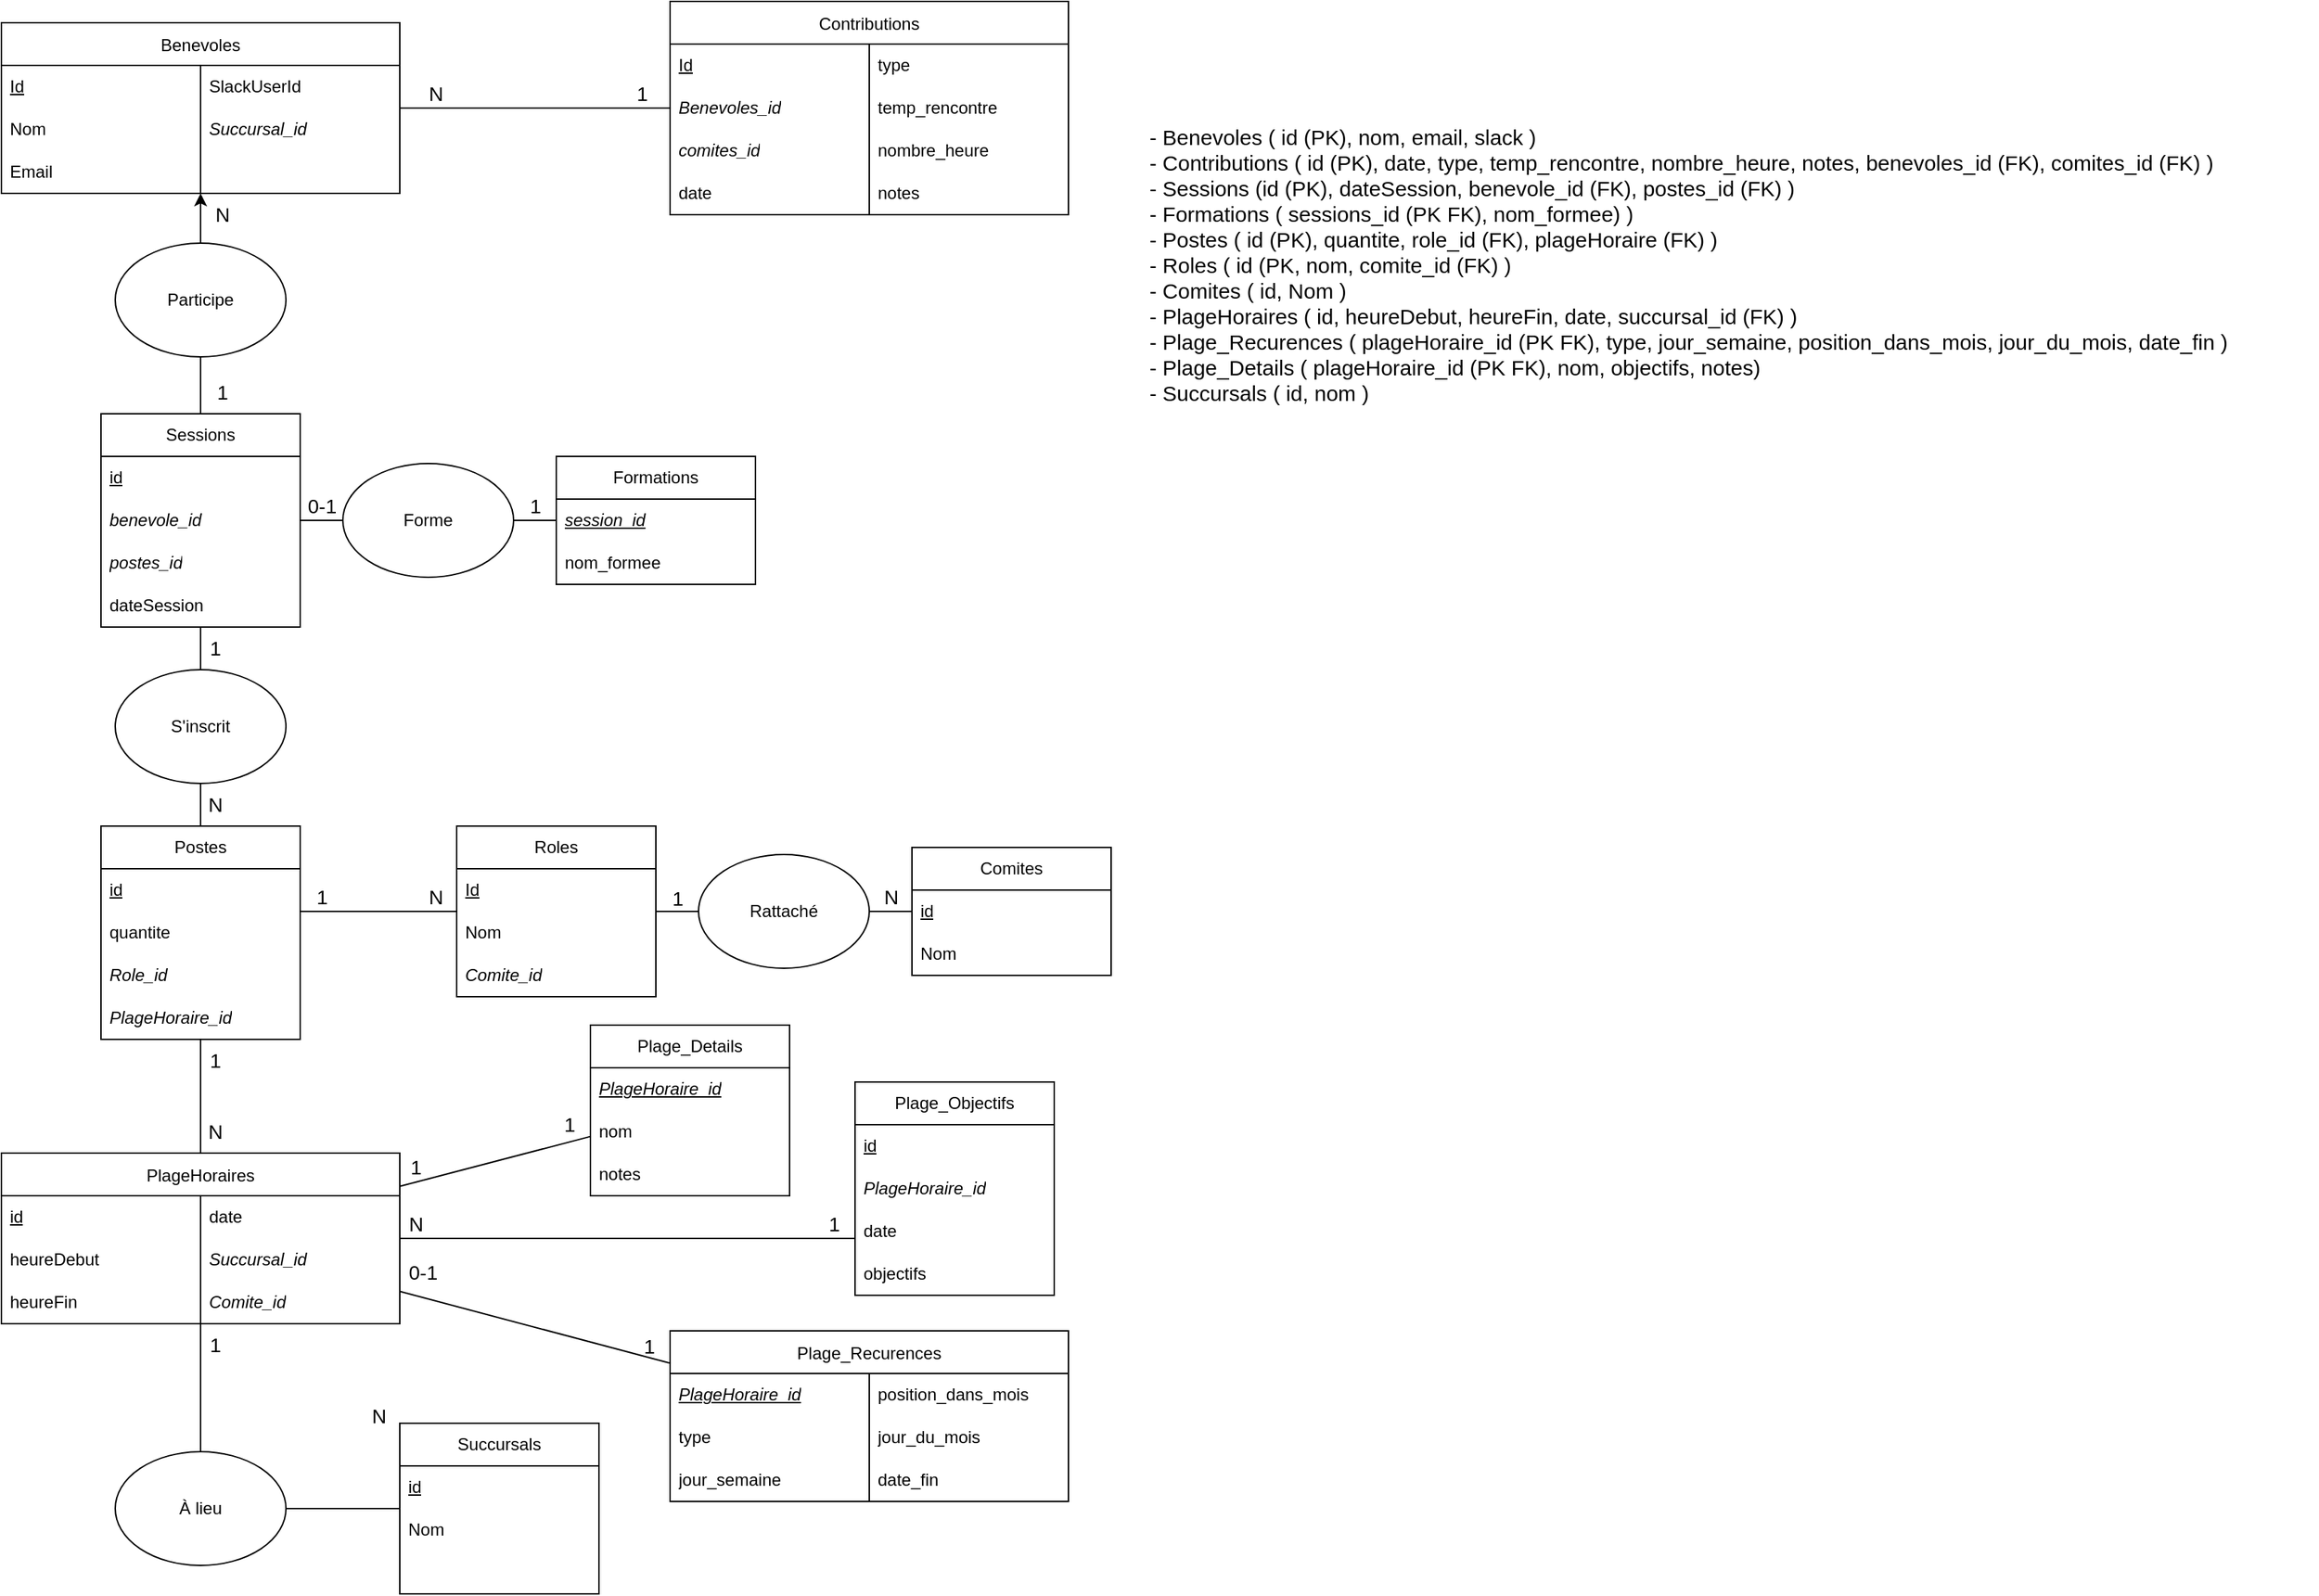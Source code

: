 <mxfile version="27.1.0">
  <diagram name="Page-1" id="8dB14NOELyE9XWxS8aSs">
    <mxGraphModel dx="1650" dy="889" grid="1" gridSize="10" guides="1" tooltips="1" connect="1" arrows="1" fold="1" page="1" pageScale="1" pageWidth="827" pageHeight="1169" math="0" shadow="0">
      <root>
        <mxCell id="0" />
        <mxCell id="1" parent="0" />
        <mxCell id="0MCMZjykfuVl9D6EP7Vo-23" value="" style="swimlane;fontStyle=0;childLayout=stackLayout;horizontal=1;startSize=30;horizontalStack=0;resizeParent=1;resizeParentMax=0;resizeLast=0;collapsible=1;marginBottom=0;whiteSpace=wrap;html=1;strokeColor=default;rounded=0;shadow=0;swimlaneLine=1;glass=0;labelBorderColor=none;fillColor=default;" parent="1" vertex="1">
          <mxGeometry x="24" y="810" width="140" height="120" as="geometry">
            <mxRectangle x="680" y="110" width="110" height="30" as="alternateBounds" />
          </mxGeometry>
        </mxCell>
        <mxCell id="0MCMZjykfuVl9D6EP7Vo-24" value="&lt;u&gt;id&lt;/u&gt;" style="text;strokeColor=none;fillColor=none;align=left;verticalAlign=middle;spacingLeft=4;spacingRight=4;overflow=hidden;points=[[0,0.5],[1,0.5]];portConstraint=eastwest;rotatable=0;whiteSpace=wrap;html=1;" parent="0MCMZjykfuVl9D6EP7Vo-23" vertex="1">
          <mxGeometry y="30" width="140" height="30" as="geometry" />
        </mxCell>
        <mxCell id="0MCMZjykfuVl9D6EP7Vo-38" value="heureDebut" style="text;strokeColor=none;fillColor=none;align=left;verticalAlign=middle;spacingLeft=4;spacingRight=4;overflow=hidden;points=[[0,0.5],[1,0.5]];portConstraint=eastwest;rotatable=0;whiteSpace=wrap;html=1;" parent="0MCMZjykfuVl9D6EP7Vo-23" vertex="1">
          <mxGeometry y="60" width="140" height="30" as="geometry" />
        </mxCell>
        <mxCell id="0MCMZjykfuVl9D6EP7Vo-33" value="heureFin" style="text;strokeColor=none;fillColor=none;align=left;verticalAlign=middle;spacingLeft=4;spacingRight=4;overflow=hidden;points=[[0,0.5],[1,0.5]];portConstraint=eastwest;rotatable=0;whiteSpace=wrap;html=1;" parent="0MCMZjykfuVl9D6EP7Vo-23" vertex="1">
          <mxGeometry y="90" width="140" height="30" as="geometry" />
        </mxCell>
        <mxCell id="0MCMZjykfuVl9D6EP7Vo-79" value="" style="swimlane;fontStyle=0;childLayout=stackLayout;horizontal=1;startSize=30;horizontalStack=0;resizeParent=1;resizeParentMax=0;resizeLast=0;collapsible=1;marginBottom=0;whiteSpace=wrap;html=1;" parent="1" vertex="1">
          <mxGeometry x="164" y="810" width="140" height="120" as="geometry" />
        </mxCell>
        <mxCell id="0MCMZjykfuVl9D6EP7Vo-34" value="date" style="text;strokeColor=none;fillColor=none;align=left;verticalAlign=middle;spacingLeft=4;spacingRight=4;overflow=hidden;points=[[0,0.5],[1,0.5]];portConstraint=eastwest;rotatable=0;whiteSpace=wrap;html=1;" parent="0MCMZjykfuVl9D6EP7Vo-79" vertex="1">
          <mxGeometry y="30" width="140" height="30" as="geometry" />
        </mxCell>
        <mxCell id="0MCMZjykfuVl9D6EP7Vo-81" value="&lt;i&gt;Succursal_id&lt;/i&gt;" style="text;strokeColor=none;fillColor=none;align=left;verticalAlign=middle;spacingLeft=4;spacingRight=4;overflow=hidden;points=[[0,0.5],[1,0.5]];portConstraint=eastwest;rotatable=0;whiteSpace=wrap;html=1;" parent="0MCMZjykfuVl9D6EP7Vo-79" vertex="1">
          <mxGeometry y="60" width="140" height="30" as="geometry" />
        </mxCell>
        <mxCell id="0MCMZjykfuVl9D6EP7Vo-32" value="&lt;i&gt;Comite_id&lt;/i&gt;" style="text;strokeColor=none;fillColor=none;align=left;verticalAlign=middle;spacingLeft=4;spacingRight=4;overflow=hidden;points=[[0,0.5],[1,0.5]];portConstraint=eastwest;rotatable=0;whiteSpace=wrap;html=1;" parent="0MCMZjykfuVl9D6EP7Vo-79" vertex="1">
          <mxGeometry y="90" width="140" height="30" as="geometry" />
        </mxCell>
        <mxCell id="8Dmz9OmG4F4r6yViHx7o-27" style="rounded=0;orthogonalLoop=1;jettySize=auto;html=1;endArrow=none;startFill=0;" parent="1" source="0MCMZjykfuVl9D6EP7Vo-87" target="8Dmz9OmG4F4r6yViHx7o-5" edge="1">
          <mxGeometry relative="1" as="geometry" />
        </mxCell>
        <mxCell id="8Dmz9OmG4F4r6yViHx7o-28" style="edgeStyle=orthogonalEdgeStyle;rounded=0;orthogonalLoop=1;jettySize=auto;html=1;endArrow=none;startFill=0;" parent="1" source="0MCMZjykfuVl9D6EP7Vo-87" target="8Dmz9OmG4F4r6yViHx7o-16" edge="1">
          <mxGeometry relative="1" as="geometry">
            <Array as="points">
              <mxPoint x="544" y="870" />
              <mxPoint x="544" y="870" />
            </Array>
          </mxGeometry>
        </mxCell>
        <mxCell id="0MCMZjykfuVl9D6EP7Vo-87" value="PlageHoraires" style="shape=table;startSize=30;container=1;collapsible=0;childLayout=tableLayout;" parent="1" vertex="1">
          <mxGeometry x="24" y="810" width="280" height="120" as="geometry" />
        </mxCell>
        <mxCell id="0MCMZjykfuVl9D6EP7Vo-88" value="" style="shape=tableRow;horizontal=0;startSize=0;swimlaneHead=0;swimlaneBody=0;strokeColor=inherit;top=0;left=0;bottom=0;right=0;collapsible=0;dropTarget=0;fillColor=none;points=[[0,0.5],[1,0.5]];portConstraint=eastwest;" parent="0MCMZjykfuVl9D6EP7Vo-87" vertex="1">
          <mxGeometry y="30" width="280" height="90" as="geometry" />
        </mxCell>
        <mxCell id="0MCMZjykfuVl9D6EP7Vo-89" value="" style="shape=partialRectangle;html=1;whiteSpace=wrap;connectable=0;strokeColor=inherit;overflow=hidden;fillColor=none;top=0;left=0;bottom=0;right=0;pointerEvents=1;" parent="0MCMZjykfuVl9D6EP7Vo-88" vertex="1">
          <mxGeometry width="140" height="90" as="geometry">
            <mxRectangle width="140" height="90" as="alternateBounds" />
          </mxGeometry>
        </mxCell>
        <mxCell id="0MCMZjykfuVl9D6EP7Vo-90" value="&lt;div&gt;&lt;br&gt;&lt;/div&gt;" style="shape=partialRectangle;html=1;whiteSpace=wrap;connectable=0;strokeColor=inherit;overflow=hidden;fillColor=none;top=0;left=0;bottom=0;right=0;pointerEvents=1;" parent="0MCMZjykfuVl9D6EP7Vo-88" vertex="1">
          <mxGeometry x="140" width="140" height="90" as="geometry">
            <mxRectangle width="140" height="90" as="alternateBounds" />
          </mxGeometry>
        </mxCell>
        <mxCell id="o3UBWr2mk8DB_aWIJcmY-19" value="" style="swimlane;fontStyle=0;childLayout=stackLayout;horizontal=1;startSize=30;horizontalStack=0;resizeParent=1;resizeParentMax=0;resizeLast=0;collapsible=1;marginBottom=0;whiteSpace=wrap;html=1;" parent="1" vertex="1">
          <mxGeometry x="634" y="935" width="140" height="120" as="geometry" />
        </mxCell>
        <mxCell id="o3UBWr2mk8DB_aWIJcmY-20" value="position_dans_mois" style="text;strokeColor=none;fillColor=none;align=left;verticalAlign=middle;spacingLeft=4;spacingRight=4;overflow=hidden;points=[[0,0.5],[1,0.5]];portConstraint=eastwest;rotatable=0;whiteSpace=wrap;html=1;" parent="o3UBWr2mk8DB_aWIJcmY-19" vertex="1">
          <mxGeometry y="30" width="140" height="30" as="geometry" />
        </mxCell>
        <mxCell id="o3UBWr2mk8DB_aWIJcmY-21" value="&lt;div&gt;jour_du_mois&lt;/div&gt;" style="text;strokeColor=none;fillColor=none;align=left;verticalAlign=middle;spacingLeft=4;spacingRight=4;overflow=hidden;points=[[0,0.5],[1,0.5]];portConstraint=eastwest;rotatable=0;whiteSpace=wrap;html=1;" parent="o3UBWr2mk8DB_aWIJcmY-19" vertex="1">
          <mxGeometry y="60" width="140" height="30" as="geometry" />
        </mxCell>
        <mxCell id="o3UBWr2mk8DB_aWIJcmY-22" value="date_fin" style="text;strokeColor=none;fillColor=none;align=left;verticalAlign=middle;spacingLeft=4;spacingRight=4;overflow=hidden;points=[[0,0.5],[1,0.5]];portConstraint=eastwest;rotatable=0;whiteSpace=wrap;html=1;" parent="o3UBWr2mk8DB_aWIJcmY-19" vertex="1">
          <mxGeometry y="90" width="140" height="30" as="geometry" />
        </mxCell>
        <mxCell id="o3UBWr2mk8DB_aWIJcmY-15" value="" style="swimlane;fontStyle=0;childLayout=stackLayout;horizontal=1;startSize=30;horizontalStack=0;resizeParent=1;resizeParentMax=0;resizeLast=0;collapsible=1;marginBottom=0;whiteSpace=wrap;html=1;strokeColor=default;rounded=0;shadow=0;swimlaneLine=1;glass=0;labelBorderColor=none;fillColor=default;" parent="1" vertex="1">
          <mxGeometry x="494" y="935" width="140" height="120" as="geometry">
            <mxRectangle x="680" y="110" width="110" height="30" as="alternateBounds" />
          </mxGeometry>
        </mxCell>
        <mxCell id="o3UBWr2mk8DB_aWIJcmY-16" value="&lt;i&gt;&lt;u&gt;PlageHoraire_id&lt;/u&gt;&lt;/i&gt;" style="text;strokeColor=none;fillColor=none;align=left;verticalAlign=middle;spacingLeft=4;spacingRight=4;overflow=hidden;points=[[0,0.5],[1,0.5]];portConstraint=eastwest;rotatable=0;whiteSpace=wrap;html=1;" parent="o3UBWr2mk8DB_aWIJcmY-15" vertex="1">
          <mxGeometry y="30" width="140" height="30" as="geometry" />
        </mxCell>
        <mxCell id="o3UBWr2mk8DB_aWIJcmY-17" value="type" style="text;strokeColor=none;fillColor=none;align=left;verticalAlign=middle;spacingLeft=4;spacingRight=4;overflow=hidden;points=[[0,0.5],[1,0.5]];portConstraint=eastwest;rotatable=0;whiteSpace=wrap;html=1;" parent="o3UBWr2mk8DB_aWIJcmY-15" vertex="1">
          <mxGeometry y="60" width="140" height="30" as="geometry" />
        </mxCell>
        <mxCell id="o3UBWr2mk8DB_aWIJcmY-18" value="jour_semaine" style="text;strokeColor=none;fillColor=none;align=left;verticalAlign=middle;spacingLeft=4;spacingRight=4;overflow=hidden;points=[[0,0.5],[1,0.5]];portConstraint=eastwest;rotatable=0;whiteSpace=wrap;html=1;" parent="o3UBWr2mk8DB_aWIJcmY-15" vertex="1">
          <mxGeometry y="90" width="140" height="30" as="geometry" />
        </mxCell>
        <mxCell id="o3UBWr2mk8DB_aWIJcmY-23" value="Plage_Recurences" style="shape=table;startSize=30;container=1;collapsible=0;childLayout=tableLayout;" parent="1" vertex="1">
          <mxGeometry x="494" y="935" width="280" height="120" as="geometry" />
        </mxCell>
        <mxCell id="o3UBWr2mk8DB_aWIJcmY-24" value="" style="shape=tableRow;horizontal=0;startSize=0;swimlaneHead=0;swimlaneBody=0;strokeColor=inherit;top=0;left=0;bottom=0;right=0;collapsible=0;dropTarget=0;fillColor=none;points=[[0,0.5],[1,0.5]];portConstraint=eastwest;" parent="o3UBWr2mk8DB_aWIJcmY-23" vertex="1">
          <mxGeometry y="30" width="280" height="90" as="geometry" />
        </mxCell>
        <mxCell id="o3UBWr2mk8DB_aWIJcmY-25" value="" style="shape=partialRectangle;html=1;whiteSpace=wrap;connectable=0;strokeColor=inherit;overflow=hidden;fillColor=none;top=0;left=0;bottom=0;right=0;pointerEvents=1;" parent="o3UBWr2mk8DB_aWIJcmY-24" vertex="1">
          <mxGeometry width="140" height="90" as="geometry">
            <mxRectangle width="140" height="90" as="alternateBounds" />
          </mxGeometry>
        </mxCell>
        <mxCell id="o3UBWr2mk8DB_aWIJcmY-26" value="&lt;div&gt;&lt;br&gt;&lt;/div&gt;" style="shape=partialRectangle;html=1;whiteSpace=wrap;connectable=0;strokeColor=inherit;overflow=hidden;fillColor=none;top=0;left=0;bottom=0;right=0;pointerEvents=1;" parent="o3UBWr2mk8DB_aWIJcmY-24" vertex="1">
          <mxGeometry x="140" width="140" height="90" as="geometry">
            <mxRectangle width="140" height="90" as="alternateBounds" />
          </mxGeometry>
        </mxCell>
        <mxCell id="o3UBWr2mk8DB_aWIJcmY-47" value="Contributions" style="swimlane;fontStyle=0;childLayout=stackLayout;horizontal=1;startSize=30;horizontalStack=0;resizeParent=1;resizeParentMax=0;resizeLast=0;collapsible=1;marginBottom=0;whiteSpace=wrap;html=1;" parent="1" vertex="1">
          <mxGeometry x="634" width="140" height="150" as="geometry" />
        </mxCell>
        <mxCell id="o3UBWr2mk8DB_aWIJcmY-48" value="type" style="text;strokeColor=none;fillColor=none;align=left;verticalAlign=middle;spacingLeft=4;spacingRight=4;overflow=hidden;points=[[0,0.5],[1,0.5]];portConstraint=eastwest;rotatable=0;whiteSpace=wrap;html=1;" parent="o3UBWr2mk8DB_aWIJcmY-47" vertex="1">
          <mxGeometry y="30" width="140" height="30" as="geometry" />
        </mxCell>
        <mxCell id="o3UBWr2mk8DB_aWIJcmY-49" value="temp_rencontre" style="text;strokeColor=none;fillColor=none;align=left;verticalAlign=middle;spacingLeft=4;spacingRight=4;overflow=hidden;points=[[0,0.5],[1,0.5]];portConstraint=eastwest;rotatable=0;whiteSpace=wrap;html=1;" parent="o3UBWr2mk8DB_aWIJcmY-47" vertex="1">
          <mxGeometry y="60" width="140" height="30" as="geometry" />
        </mxCell>
        <mxCell id="o3UBWr2mk8DB_aWIJcmY-50" value="nombre_heure" style="text;strokeColor=none;fillColor=none;align=left;verticalAlign=middle;spacingLeft=4;spacingRight=4;overflow=hidden;points=[[0,0.5],[1,0.5]];portConstraint=eastwest;rotatable=0;whiteSpace=wrap;html=1;" parent="o3UBWr2mk8DB_aWIJcmY-47" vertex="1">
          <mxGeometry y="90" width="140" height="30" as="geometry" />
        </mxCell>
        <mxCell id="o3UBWr2mk8DB_aWIJcmY-51" value="notes" style="text;strokeColor=none;fillColor=none;align=left;verticalAlign=middle;spacingLeft=4;spacingRight=4;overflow=hidden;points=[[0,0.5],[1,0.5]];portConstraint=eastwest;rotatable=0;whiteSpace=wrap;html=1;" parent="o3UBWr2mk8DB_aWIJcmY-47" vertex="1">
          <mxGeometry y="120" width="140" height="30" as="geometry" />
        </mxCell>
        <mxCell id="o3UBWr2mk8DB_aWIJcmY-35" value="Contributions" style="swimlane;fontStyle=0;childLayout=stackLayout;horizontal=1;startSize=30;horizontalStack=0;resizeParent=1;resizeParentMax=0;resizeLast=0;collapsible=1;marginBottom=0;whiteSpace=wrap;html=1;" parent="1" vertex="1">
          <mxGeometry x="494" width="140" height="150" as="geometry" />
        </mxCell>
        <mxCell id="o3UBWr2mk8DB_aWIJcmY-36" value="&lt;u&gt;Id&lt;/u&gt;" style="text;strokeColor=none;fillColor=none;align=left;verticalAlign=middle;spacingLeft=4;spacingRight=4;overflow=hidden;points=[[0,0.5],[1,0.5]];portConstraint=eastwest;rotatable=0;whiteSpace=wrap;html=1;" parent="o3UBWr2mk8DB_aWIJcmY-35" vertex="1">
          <mxGeometry y="30" width="140" height="30" as="geometry" />
        </mxCell>
        <mxCell id="o3UBWr2mk8DB_aWIJcmY-37" value="&lt;i&gt;Benevoles_id&lt;/i&gt;" style="text;strokeColor=none;fillColor=none;align=left;verticalAlign=middle;spacingLeft=4;spacingRight=4;overflow=hidden;points=[[0,0.5],[1,0.5]];portConstraint=eastwest;rotatable=0;whiteSpace=wrap;html=1;" parent="o3UBWr2mk8DB_aWIJcmY-35" vertex="1">
          <mxGeometry y="60" width="140" height="30" as="geometry" />
        </mxCell>
        <mxCell id="o3UBWr2mk8DB_aWIJcmY-39" value="&lt;i&gt;comites_id&lt;/i&gt;" style="text;strokeColor=none;fillColor=none;align=left;verticalAlign=middle;spacingLeft=4;spacingRight=4;overflow=hidden;points=[[0,0.5],[1,0.5]];portConstraint=eastwest;rotatable=0;whiteSpace=wrap;html=1;" parent="o3UBWr2mk8DB_aWIJcmY-35" vertex="1">
          <mxGeometry y="90" width="140" height="30" as="geometry" />
        </mxCell>
        <mxCell id="o3UBWr2mk8DB_aWIJcmY-38" value="date" style="text;strokeColor=none;fillColor=none;align=left;verticalAlign=middle;spacingLeft=4;spacingRight=4;overflow=hidden;points=[[0,0.5],[1,0.5]];portConstraint=eastwest;rotatable=0;whiteSpace=wrap;html=1;" parent="o3UBWr2mk8DB_aWIJcmY-35" vertex="1">
          <mxGeometry y="120" width="140" height="30" as="geometry" />
        </mxCell>
        <mxCell id="o3UBWr2mk8DB_aWIJcmY-57" value="Contributions" style="shape=table;startSize=30;container=1;collapsible=0;childLayout=tableLayout;" parent="1" vertex="1">
          <mxGeometry x="494" width="280" height="150" as="geometry" />
        </mxCell>
        <mxCell id="o3UBWr2mk8DB_aWIJcmY-58" value="" style="shape=tableRow;horizontal=0;startSize=0;swimlaneHead=0;swimlaneBody=0;strokeColor=inherit;top=0;left=0;bottom=0;right=0;collapsible=0;dropTarget=0;fillColor=none;points=[[0,0.5],[1,0.5]];portConstraint=eastwest;" parent="o3UBWr2mk8DB_aWIJcmY-57" vertex="1">
          <mxGeometry y="30" width="280" height="120" as="geometry" />
        </mxCell>
        <mxCell id="o3UBWr2mk8DB_aWIJcmY-59" value="" style="shape=partialRectangle;html=1;whiteSpace=wrap;connectable=0;strokeColor=inherit;overflow=hidden;fillColor=none;top=0;left=0;bottom=0;right=0;pointerEvents=1;" parent="o3UBWr2mk8DB_aWIJcmY-58" vertex="1">
          <mxGeometry width="140" height="120" as="geometry">
            <mxRectangle width="140" height="120" as="alternateBounds" />
          </mxGeometry>
        </mxCell>
        <mxCell id="o3UBWr2mk8DB_aWIJcmY-60" value="&lt;div&gt;&lt;br&gt;&lt;/div&gt;" style="shape=partialRectangle;html=1;whiteSpace=wrap;connectable=0;strokeColor=inherit;overflow=hidden;fillColor=none;top=0;left=0;bottom=0;right=0;pointerEvents=1;" parent="o3UBWr2mk8DB_aWIJcmY-58" vertex="1">
          <mxGeometry x="140" width="140" height="120" as="geometry">
            <mxRectangle width="140" height="120" as="alternateBounds" />
          </mxGeometry>
        </mxCell>
        <mxCell id="o3UBWr2mk8DB_aWIJcmY-56" style="edgeStyle=orthogonalEdgeStyle;rounded=0;orthogonalLoop=1;jettySize=auto;html=1;endArrow=none;startFill=0;" parent="1" source="0MCMZjykfuVl9D6EP7Vo-87" target="0MCMZjykfuVl9D6EP7Vo-103" edge="1">
          <mxGeometry relative="1" as="geometry" />
        </mxCell>
        <mxCell id="o3UBWr2mk8DB_aWIJcmY-63" style="rounded=0;orthogonalLoop=1;jettySize=auto;html=1;endArrow=none;startFill=0;" parent="1" source="0MCMZjykfuVl9D6EP7Vo-87" target="o3UBWr2mk8DB_aWIJcmY-23" edge="1">
          <mxGeometry relative="1" as="geometry" />
        </mxCell>
        <mxCell id="0MCMZjykfuVl9D6EP7Vo-113" style="edgeStyle=orthogonalEdgeStyle;rounded=0;orthogonalLoop=1;jettySize=auto;html=1;endArrow=none;startFill=0;" parent="1" source="0MCMZjykfuVl9D6EP7Vo-117" target="0MCMZjykfuVl9D6EP7Vo-95" edge="1">
          <mxGeometry relative="1" as="geometry" />
        </mxCell>
        <mxCell id="cmJOFIRTe4gv-MT79lkc-41" value="Comites" style="swimlane;fontStyle=0;childLayout=stackLayout;horizontal=1;startSize=30;horizontalStack=0;resizeParent=1;resizeParentMax=0;resizeLast=0;collapsible=1;marginBottom=0;whiteSpace=wrap;html=1;" parent="1" vertex="1">
          <mxGeometry x="664" y="595" width="140" height="90" as="geometry" />
        </mxCell>
        <mxCell id="cmJOFIRTe4gv-MT79lkc-42" value="&lt;u&gt;id&lt;/u&gt;" style="text;strokeColor=none;fillColor=none;align=left;verticalAlign=middle;spacingLeft=4;spacingRight=4;overflow=hidden;points=[[0,0.5],[1,0.5]];portConstraint=eastwest;rotatable=0;whiteSpace=wrap;html=1;" parent="cmJOFIRTe4gv-MT79lkc-41" vertex="1">
          <mxGeometry y="30" width="140" height="30" as="geometry" />
        </mxCell>
        <mxCell id="cmJOFIRTe4gv-MT79lkc-44" value="Nom" style="text;strokeColor=none;fillColor=none;align=left;verticalAlign=middle;spacingLeft=4;spacingRight=4;overflow=hidden;points=[[0,0.5],[1,0.5]];portConstraint=eastwest;rotatable=0;whiteSpace=wrap;html=1;" parent="cmJOFIRTe4gv-MT79lkc-41" vertex="1">
          <mxGeometry y="60" width="140" height="30" as="geometry" />
        </mxCell>
        <mxCell id="0MCMZjykfuVl9D6EP7Vo-1" value="Benevoles" style="swimlane;fontStyle=0;childLayout=stackLayout;horizontal=1;startSize=30;horizontalStack=0;resizeParent=1;resizeParentMax=0;resizeLast=0;collapsible=1;marginBottom=0;whiteSpace=wrap;html=1;" parent="1" vertex="1">
          <mxGeometry x="24" y="15" width="140" height="120" as="geometry" />
        </mxCell>
        <mxCell id="0MCMZjykfuVl9D6EP7Vo-2" value="&lt;u&gt;Id&lt;/u&gt;" style="text;strokeColor=none;fillColor=none;align=left;verticalAlign=middle;spacingLeft=4;spacingRight=4;overflow=hidden;points=[[0,0.5],[1,0.5]];portConstraint=eastwest;rotatable=0;whiteSpace=wrap;html=1;" parent="0MCMZjykfuVl9D6EP7Vo-1" vertex="1">
          <mxGeometry y="30" width="140" height="30" as="geometry" />
        </mxCell>
        <mxCell id="0MCMZjykfuVl9D6EP7Vo-3" value="Nom" style="text;strokeColor=none;fillColor=none;align=left;verticalAlign=middle;spacingLeft=4;spacingRight=4;overflow=hidden;points=[[0,0.5],[1,0.5]];portConstraint=eastwest;rotatable=0;whiteSpace=wrap;html=1;" parent="0MCMZjykfuVl9D6EP7Vo-1" vertex="1">
          <mxGeometry y="60" width="140" height="30" as="geometry" />
        </mxCell>
        <mxCell id="0MCMZjykfuVl9D6EP7Vo-37" value="Email" style="text;strokeColor=none;fillColor=none;align=left;verticalAlign=middle;spacingLeft=4;spacingRight=4;overflow=hidden;points=[[0,0.5],[1,0.5]];portConstraint=eastwest;rotatable=0;whiteSpace=wrap;html=1;" parent="0MCMZjykfuVl9D6EP7Vo-1" vertex="1">
          <mxGeometry y="90" width="140" height="30" as="geometry" />
        </mxCell>
        <mxCell id="o3UBWr2mk8DB_aWIJcmY-4" style="edgeStyle=orthogonalEdgeStyle;rounded=0;orthogonalLoop=1;jettySize=auto;html=1;endArrow=none;startFill=0;" parent="1" source="0MCMZjykfuVl9D6EP7Vo-12" target="0MCMZjykfuVl9D6EP7Vo-103" edge="1">
          <mxGeometry relative="1" as="geometry" />
        </mxCell>
        <mxCell id="spHhSSoqWOVDIlWmqGsG-14" style="edgeStyle=orthogonalEdgeStyle;rounded=0;orthogonalLoop=1;jettySize=auto;html=1;" parent="1" source="0MCMZjykfuVl9D6EP7Vo-12" target="spHhSSoqWOVDIlWmqGsG-7" edge="1">
          <mxGeometry relative="1" as="geometry" />
        </mxCell>
        <mxCell id="0MCMZjykfuVl9D6EP7Vo-12" value="Sessions" style="swimlane;fontStyle=0;childLayout=stackLayout;horizontal=1;startSize=30;horizontalStack=0;resizeParent=1;resizeParentMax=0;resizeLast=0;collapsible=1;marginBottom=0;whiteSpace=wrap;html=1;" parent="1" vertex="1">
          <mxGeometry x="94" y="290" width="140" height="150" as="geometry" />
        </mxCell>
        <mxCell id="0MCMZjykfuVl9D6EP7Vo-13" value="&lt;u&gt;id&lt;/u&gt;" style="text;strokeColor=none;fillColor=none;align=left;verticalAlign=middle;spacingLeft=4;spacingRight=4;overflow=hidden;points=[[0,0.5],[1,0.5]];portConstraint=eastwest;rotatable=0;whiteSpace=wrap;html=1;" parent="0MCMZjykfuVl9D6EP7Vo-12" vertex="1">
          <mxGeometry y="30" width="140" height="30" as="geometry" />
        </mxCell>
        <mxCell id="0MCMZjykfuVl9D6EP7Vo-14" value="&lt;i&gt;benevole_id&lt;/i&gt;" style="text;strokeColor=none;fillColor=none;align=left;verticalAlign=middle;spacingLeft=4;spacingRight=4;overflow=hidden;points=[[0,0.5],[1,0.5]];portConstraint=eastwest;rotatable=0;whiteSpace=wrap;html=1;" parent="0MCMZjykfuVl9D6EP7Vo-12" vertex="1">
          <mxGeometry y="60" width="140" height="30" as="geometry" />
        </mxCell>
        <mxCell id="0MCMZjykfuVl9D6EP7Vo-15" value="&lt;i&gt;postes_id&lt;/i&gt;" style="text;strokeColor=none;fillColor=none;align=left;verticalAlign=middle;spacingLeft=4;spacingRight=4;overflow=hidden;points=[[0,0.5],[1,0.5]];portConstraint=eastwest;rotatable=0;whiteSpace=wrap;html=1;" parent="0MCMZjykfuVl9D6EP7Vo-12" vertex="1">
          <mxGeometry y="90" width="140" height="30" as="geometry" />
        </mxCell>
        <mxCell id="0MCMZjykfuVl9D6EP7Vo-22" value="dateSession" style="text;strokeColor=none;fillColor=none;align=left;verticalAlign=middle;spacingLeft=4;spacingRight=4;overflow=hidden;points=[[0,0.5],[1,0.5]];portConstraint=eastwest;rotatable=0;whiteSpace=wrap;html=1;" parent="0MCMZjykfuVl9D6EP7Vo-12" vertex="1">
          <mxGeometry y="120" width="140" height="30" as="geometry" />
        </mxCell>
        <mxCell id="0MCMZjykfuVl9D6EP7Vo-18" value="Participe" style="ellipse;whiteSpace=wrap;html=1;" parent="1" vertex="1">
          <mxGeometry x="104" y="170" width="120" height="80" as="geometry" />
        </mxCell>
        <mxCell id="0MCMZjykfuVl9D6EP7Vo-20" value="&lt;div&gt;N&lt;/div&gt;" style="text;html=1;align=center;verticalAlign=middle;resizable=0;points=[];autosize=1;strokeColor=none;fillColor=none;fontSize=14;" parent="1" vertex="1">
          <mxGeometry x="634" y="615" width="30" height="30" as="geometry" />
        </mxCell>
        <mxCell id="0MCMZjykfuVl9D6EP7Vo-30" value="1" style="text;html=1;align=center;verticalAlign=middle;resizable=0;points=[];autosize=1;strokeColor=none;fillColor=none;fontSize=14;" parent="1" vertex="1">
          <mxGeometry x="164" y="260" width="30" height="30" as="geometry" />
        </mxCell>
        <mxCell id="0MCMZjykfuVl9D6EP7Vo-31" value="&lt;div&gt;N&lt;/div&gt;" style="text;html=1;align=center;verticalAlign=middle;resizable=0;points=[];autosize=1;strokeColor=none;fillColor=none;fontSize=14;" parent="1" vertex="1">
          <mxGeometry x="164" y="135" width="30" height="30" as="geometry" />
        </mxCell>
        <mxCell id="0MCMZjykfuVl9D6EP7Vo-95" value="Roles" style="swimlane;fontStyle=0;childLayout=stackLayout;horizontal=1;startSize=30;horizontalStack=0;resizeParent=1;resizeParentMax=0;resizeLast=0;collapsible=1;marginBottom=0;whiteSpace=wrap;html=1;" parent="1" vertex="1">
          <mxGeometry x="344" y="580" width="140" height="120" as="geometry" />
        </mxCell>
        <mxCell id="0MCMZjykfuVl9D6EP7Vo-96" value="&lt;u&gt;Id&lt;/u&gt;" style="text;strokeColor=none;fillColor=none;align=left;verticalAlign=middle;spacingLeft=4;spacingRight=4;overflow=hidden;points=[[0,0.5],[1,0.5]];portConstraint=eastwest;rotatable=0;whiteSpace=wrap;html=1;" parent="0MCMZjykfuVl9D6EP7Vo-95" vertex="1">
          <mxGeometry y="30" width="140" height="30" as="geometry" />
        </mxCell>
        <mxCell id="0MCMZjykfuVl9D6EP7Vo-97" value="Nom" style="text;strokeColor=none;fillColor=none;align=left;verticalAlign=middle;spacingLeft=4;spacingRight=4;overflow=hidden;points=[[0,0.5],[1,0.5]];portConstraint=eastwest;rotatable=0;whiteSpace=wrap;html=1;" parent="0MCMZjykfuVl9D6EP7Vo-95" vertex="1">
          <mxGeometry y="60" width="140" height="30" as="geometry" />
        </mxCell>
        <mxCell id="0MCMZjykfuVl9D6EP7Vo-98" value="&lt;i&gt;Comite_id&lt;/i&gt;" style="text;strokeColor=none;fillColor=none;align=left;verticalAlign=middle;spacingLeft=4;spacingRight=4;overflow=hidden;points=[[0,0.5],[1,0.5]];portConstraint=eastwest;rotatable=0;whiteSpace=wrap;html=1;" parent="0MCMZjykfuVl9D6EP7Vo-95" vertex="1">
          <mxGeometry y="90" width="140" height="30" as="geometry" />
        </mxCell>
        <mxCell id="0MCMZjykfuVl9D6EP7Vo-114" style="edgeStyle=orthogonalEdgeStyle;rounded=0;orthogonalLoop=1;jettySize=auto;html=1;endArrow=none;startFill=0;" parent="1" source="0MCMZjykfuVl9D6EP7Vo-116" target="0MCMZjykfuVl9D6EP7Vo-87" edge="1">
          <mxGeometry relative="1" as="geometry" />
        </mxCell>
        <mxCell id="0MCMZjykfuVl9D6EP7Vo-99" value="Succursals" style="swimlane;fontStyle=0;childLayout=stackLayout;horizontal=1;startSize=30;horizontalStack=0;resizeParent=1;resizeParentMax=0;resizeLast=0;collapsible=1;marginBottom=0;whiteSpace=wrap;html=1;" parent="1" vertex="1">
          <mxGeometry x="304" y="1000" width="140" height="120" as="geometry" />
        </mxCell>
        <mxCell id="0MCMZjykfuVl9D6EP7Vo-100" value="&lt;u&gt;id&lt;/u&gt;" style="text;strokeColor=none;fillColor=none;align=left;verticalAlign=middle;spacingLeft=4;spacingRight=4;overflow=hidden;points=[[0,0.5],[1,0.5]];portConstraint=eastwest;rotatable=0;whiteSpace=wrap;html=1;" parent="0MCMZjykfuVl9D6EP7Vo-99" vertex="1">
          <mxGeometry y="30" width="140" height="30" as="geometry" />
        </mxCell>
        <mxCell id="0MCMZjykfuVl9D6EP7Vo-101" value="Nom" style="text;strokeColor=none;fillColor=none;align=left;verticalAlign=middle;spacingLeft=4;spacingRight=4;overflow=hidden;points=[[0,0.5],[1,0.5]];portConstraint=eastwest;rotatable=0;whiteSpace=wrap;html=1;" parent="0MCMZjykfuVl9D6EP7Vo-99" vertex="1">
          <mxGeometry y="60" width="140" height="30" as="geometry" />
        </mxCell>
        <mxCell id="0MCMZjykfuVl9D6EP7Vo-102" value="&amp;nbsp;" style="text;strokeColor=none;fillColor=none;align=left;verticalAlign=middle;spacingLeft=4;spacingRight=4;overflow=hidden;points=[[0,0.5],[1,0.5]];portConstraint=eastwest;rotatable=0;whiteSpace=wrap;html=1;" parent="0MCMZjykfuVl9D6EP7Vo-99" vertex="1">
          <mxGeometry y="90" width="140" height="30" as="geometry" />
        </mxCell>
        <mxCell id="0MCMZjykfuVl9D6EP7Vo-103" value="Postes" style="swimlane;fontStyle=0;childLayout=stackLayout;horizontal=1;startSize=30;horizontalStack=0;resizeParent=1;resizeParentMax=0;resizeLast=0;collapsible=1;marginBottom=0;whiteSpace=wrap;html=1;rounded=0;" parent="1" vertex="1">
          <mxGeometry x="94" y="580" width="140" height="150" as="geometry" />
        </mxCell>
        <mxCell id="o3UBWr2mk8DB_aWIJcmY-2" value="&lt;u&gt;id&lt;/u&gt;" style="text;strokeColor=none;fillColor=none;align=left;verticalAlign=middle;spacingLeft=4;spacingRight=4;overflow=hidden;points=[[0,0.5],[1,0.5]];portConstraint=eastwest;rotatable=0;whiteSpace=wrap;html=1;" parent="0MCMZjykfuVl9D6EP7Vo-103" vertex="1">
          <mxGeometry y="30" width="140" height="30" as="geometry" />
        </mxCell>
        <mxCell id="o3UBWr2mk8DB_aWIJcmY-3" value="quantite" style="text;strokeColor=none;fillColor=none;align=left;verticalAlign=middle;spacingLeft=4;spacingRight=4;overflow=hidden;points=[[0,0.5],[1,0.5]];portConstraint=eastwest;rotatable=0;whiteSpace=wrap;html=1;" parent="0MCMZjykfuVl9D6EP7Vo-103" vertex="1">
          <mxGeometry y="60" width="140" height="30" as="geometry" />
        </mxCell>
        <mxCell id="0MCMZjykfuVl9D6EP7Vo-104" value="&lt;i&gt;&lt;span&gt;Role_id&lt;/span&gt;&lt;/i&gt;" style="text;strokeColor=none;fillColor=none;align=left;verticalAlign=middle;spacingLeft=4;spacingRight=4;overflow=hidden;points=[[0,0.5],[1,0.5]];portConstraint=eastwest;rotatable=0;whiteSpace=wrap;html=1;fontStyle=0" parent="0MCMZjykfuVl9D6EP7Vo-103" vertex="1">
          <mxGeometry y="90" width="140" height="30" as="geometry" />
        </mxCell>
        <mxCell id="0MCMZjykfuVl9D6EP7Vo-105" value="&lt;i&gt;&lt;span&gt;PlageHoraire_id&lt;/span&gt;&lt;/i&gt;" style="text;strokeColor=none;fillColor=none;align=left;verticalAlign=middle;spacingLeft=4;spacingRight=4;overflow=hidden;points=[[0,0.5],[1,0.5]];portConstraint=eastwest;rotatable=0;whiteSpace=wrap;html=1;fontStyle=0" parent="0MCMZjykfuVl9D6EP7Vo-103" vertex="1">
          <mxGeometry y="120" width="140" height="30" as="geometry" />
        </mxCell>
        <mxCell id="0MCMZjykfuVl9D6EP7Vo-115" value="S&#39;inscrit" style="ellipse;whiteSpace=wrap;html=1;" parent="1" vertex="1">
          <mxGeometry x="104" y="470" width="120" height="80" as="geometry" />
        </mxCell>
        <mxCell id="0MCMZjykfuVl9D6EP7Vo-119" value="" style="edgeStyle=orthogonalEdgeStyle;rounded=0;orthogonalLoop=1;jettySize=auto;html=1;endArrow=none;startFill=0;" parent="1" source="cmJOFIRTe4gv-MT79lkc-41" target="0MCMZjykfuVl9D6EP7Vo-117" edge="1">
          <mxGeometry relative="1" as="geometry">
            <mxPoint x="414" y="820" as="sourcePoint" />
            <mxPoint x="414" y="690" as="targetPoint" />
          </mxGeometry>
        </mxCell>
        <mxCell id="0MCMZjykfuVl9D6EP7Vo-117" value="Rattaché" style="ellipse;whiteSpace=wrap;html=1;" parent="1" vertex="1">
          <mxGeometry x="514" y="600" width="120" height="80" as="geometry" />
        </mxCell>
        <mxCell id="0MCMZjykfuVl9D6EP7Vo-121" value="&lt;div&gt;N&lt;/div&gt;" style="text;html=1;align=center;verticalAlign=middle;resizable=0;points=[];autosize=1;strokeColor=none;fillColor=none;fontSize=14;" parent="1" vertex="1">
          <mxGeometry x="314" y="615" width="30" height="30" as="geometry" />
        </mxCell>
        <mxCell id="0MCMZjykfuVl9D6EP7Vo-122" value="1" style="text;html=1;align=center;verticalAlign=middle;resizable=0;points=[];autosize=1;strokeColor=none;fillColor=none;fontSize=14;" parent="1" vertex="1">
          <mxGeometry x="484" y="616" width="30" height="30" as="geometry" />
        </mxCell>
        <mxCell id="0MCMZjykfuVl9D6EP7Vo-124" value="1" style="text;html=1;align=center;verticalAlign=middle;resizable=0;points=[];autosize=1;strokeColor=none;fillColor=none;fontSize=14;" parent="1" vertex="1">
          <mxGeometry x="159" y="930" width="30" height="30" as="geometry" />
        </mxCell>
        <mxCell id="0MCMZjykfuVl9D6EP7Vo-125" value="&lt;div&gt;N&lt;/div&gt;" style="text;html=1;align=center;verticalAlign=middle;resizable=0;points=[];autosize=1;strokeColor=none;fillColor=none;fontSize=14;" parent="1" vertex="1">
          <mxGeometry x="274" y="980" width="30" height="30" as="geometry" />
        </mxCell>
        <mxCell id="0MCMZjykfuVl9D6EP7Vo-126" value="1" style="text;html=1;align=center;verticalAlign=middle;resizable=0;points=[];autosize=1;strokeColor=none;fillColor=none;fontSize=14;" parent="1" vertex="1">
          <mxGeometry x="159" y="440" width="30" height="30" as="geometry" />
        </mxCell>
        <mxCell id="0MCMZjykfuVl9D6EP7Vo-127" value="&lt;div&gt;N&lt;/div&gt;" style="text;html=1;align=center;verticalAlign=middle;resizable=0;points=[];autosize=1;strokeColor=none;fillColor=none;fontSize=14;" parent="1" vertex="1">
          <mxGeometry x="159" y="550" width="30" height="30" as="geometry" />
        </mxCell>
        <mxCell id="0MCMZjykfuVl9D6EP7Vo-128" value="" style="edgeStyle=orthogonalEdgeStyle;rounded=0;orthogonalLoop=1;jettySize=auto;html=1;endArrow=none;startFill=0;" parent="1" source="0MCMZjykfuVl9D6EP7Vo-99" target="0MCMZjykfuVl9D6EP7Vo-116" edge="1">
          <mxGeometry relative="1" as="geometry">
            <mxPoint x="-96" y="960" as="sourcePoint" />
            <mxPoint x="-96" y="830" as="targetPoint" />
          </mxGeometry>
        </mxCell>
        <mxCell id="0MCMZjykfuVl9D6EP7Vo-116" value="À lieu" style="ellipse;whiteSpace=wrap;html=1;" parent="1" vertex="1">
          <mxGeometry x="104" y="1020" width="120" height="80" as="geometry" />
        </mxCell>
        <mxCell id="o3UBWr2mk8DB_aWIJcmY-6" value="Formations" style="swimlane;fontStyle=0;childLayout=stackLayout;horizontal=1;startSize=30;horizontalStack=0;resizeParent=1;resizeParentMax=0;resizeLast=0;collapsible=1;marginBottom=0;whiteSpace=wrap;html=1;" parent="1" vertex="1">
          <mxGeometry x="414" y="320" width="140" height="90" as="geometry" />
        </mxCell>
        <mxCell id="o3UBWr2mk8DB_aWIJcmY-7" value="&lt;i&gt;&lt;u&gt;session_id&lt;/u&gt;&lt;/i&gt;" style="text;strokeColor=none;fillColor=none;align=left;verticalAlign=middle;spacingLeft=4;spacingRight=4;overflow=hidden;points=[[0,0.5],[1,0.5]];portConstraint=eastwest;rotatable=0;whiteSpace=wrap;html=1;" parent="o3UBWr2mk8DB_aWIJcmY-6" vertex="1">
          <mxGeometry y="30" width="140" height="30" as="geometry" />
        </mxCell>
        <mxCell id="o3UBWr2mk8DB_aWIJcmY-8" value="nom_formee" style="text;strokeColor=none;fillColor=none;align=left;verticalAlign=middle;spacingLeft=4;spacingRight=4;overflow=hidden;points=[[0,0.5],[1,0.5]];portConstraint=eastwest;rotatable=0;whiteSpace=wrap;html=1;" parent="o3UBWr2mk8DB_aWIJcmY-6" vertex="1">
          <mxGeometry y="60" width="140" height="30" as="geometry" />
        </mxCell>
        <mxCell id="o3UBWr2mk8DB_aWIJcmY-11" style="edgeStyle=orthogonalEdgeStyle;rounded=0;orthogonalLoop=1;jettySize=auto;html=1;endArrow=none;startFill=0;" parent="1" edge="1">
          <mxGeometry relative="1" as="geometry">
            <mxPoint x="234" y="365" as="sourcePoint" />
            <mxPoint x="414" y="365" as="targetPoint" />
          </mxGeometry>
        </mxCell>
        <mxCell id="o3UBWr2mk8DB_aWIJcmY-12" value="Forme" style="ellipse;whiteSpace=wrap;html=1;" parent="1" vertex="1">
          <mxGeometry x="264" y="325" width="120" height="80" as="geometry" />
        </mxCell>
        <mxCell id="o3UBWr2mk8DB_aWIJcmY-13" value="0-1" style="text;html=1;align=center;verticalAlign=middle;resizable=0;points=[];autosize=1;strokeColor=none;fillColor=none;fontSize=14;" parent="1" vertex="1">
          <mxGeometry x="229" y="340" width="40" height="30" as="geometry" />
        </mxCell>
        <mxCell id="o3UBWr2mk8DB_aWIJcmY-14" value="1" style="text;html=1;align=center;verticalAlign=middle;resizable=0;points=[];autosize=1;strokeColor=none;fillColor=none;fontSize=14;" parent="1" vertex="1">
          <mxGeometry x="384" y="340" width="30" height="30" as="geometry" />
        </mxCell>
        <mxCell id="o3UBWr2mk8DB_aWIJcmY-30" value="N" style="text;html=1;align=center;verticalAlign=middle;resizable=0;points=[];autosize=1;strokeColor=none;fillColor=none;fontSize=14;" parent="1" vertex="1">
          <mxGeometry x="159" y="780" width="30" height="30" as="geometry" />
        </mxCell>
        <mxCell id="o3UBWr2mk8DB_aWIJcmY-31" value="1" style="text;html=1;align=center;verticalAlign=middle;resizable=0;points=[];autosize=1;strokeColor=none;fillColor=none;fontSize=14;" parent="1" vertex="1">
          <mxGeometry x="159" y="730" width="30" height="30" as="geometry" />
        </mxCell>
        <mxCell id="o3UBWr2mk8DB_aWIJcmY-33" value="1" style="text;html=1;align=center;verticalAlign=middle;resizable=0;points=[];autosize=1;strokeColor=none;fillColor=none;fontSize=14;" parent="1" vertex="1">
          <mxGeometry x="464" y="931" width="30" height="30" as="geometry" />
        </mxCell>
        <mxCell id="o3UBWr2mk8DB_aWIJcmY-34" value="0-1" style="text;html=1;align=center;verticalAlign=middle;resizable=0;points=[];autosize=1;strokeColor=none;fillColor=none;fontSize=14;" parent="1" vertex="1">
          <mxGeometry x="300" y="879" width="40" height="30" as="geometry" />
        </mxCell>
        <mxCell id="o3UBWr2mk8DB_aWIJcmY-45" value="1" style="text;html=1;align=center;verticalAlign=middle;resizable=0;points=[];autosize=1;strokeColor=none;fillColor=none;fontSize=14;" parent="1" vertex="1">
          <mxGeometry x="459" y="50" width="30" height="30" as="geometry" />
        </mxCell>
        <mxCell id="o3UBWr2mk8DB_aWIJcmY-46" value="&lt;div&gt;N&lt;/div&gt;" style="text;html=1;align=center;verticalAlign=middle;resizable=0;points=[];autosize=1;strokeColor=none;fillColor=none;fontSize=14;" parent="1" vertex="1">
          <mxGeometry x="314" y="50" width="30" height="30" as="geometry" />
        </mxCell>
        <mxCell id="o3UBWr2mk8DB_aWIJcmY-32" value="1" style="text;html=1;align=center;verticalAlign=middle;resizable=0;points=[];autosize=1;strokeColor=none;fillColor=none;fontSize=14;" parent="1" vertex="1">
          <mxGeometry x="234" y="615" width="30" height="30" as="geometry" />
        </mxCell>
        <mxCell id="o3UBWr2mk8DB_aWIJcmY-55" style="edgeStyle=orthogonalEdgeStyle;rounded=0;orthogonalLoop=1;jettySize=auto;html=1;exitX=1;exitY=0.5;exitDx=0;exitDy=0;endArrow=none;startFill=0;" parent="1" source="o3UBWr2mk8DB_aWIJcmY-3" target="0MCMZjykfuVl9D6EP7Vo-95" edge="1">
          <mxGeometry relative="1" as="geometry">
            <Array as="points">
              <mxPoint x="234" y="640" />
            </Array>
          </mxGeometry>
        </mxCell>
        <mxCell id="Sqo2ZKYFH-vlQI2cKmf6-1" value="&lt;div&gt;&lt;font style=&quot;font-size: 15px;&quot;&gt;- Benevoles ( id (PK), nom, email, slack )&lt;/font&gt;&lt;font style=&quot;font-size: 15px;&quot;&gt;&lt;b&gt;&lt;br&gt;&lt;/b&gt;&lt;/font&gt;&lt;/div&gt;&lt;div&gt;&lt;font style=&quot;font-size: 15px;&quot;&gt;- Contributions ( id (PK), date, type, temp_rencontre, nombre_heure, notes, benevoles_id (FK), comites_id (FK) )&lt;/font&gt;&lt;/div&gt;&lt;div&gt;&lt;font style=&quot;font-size: 15px;&quot;&gt;- Sessions (id (PK), dateSession, benevole_id (FK), postes_id (FK) )&lt;/font&gt;&lt;/div&gt;&lt;div&gt;&lt;font style=&quot;font-size: 15px;&quot;&gt;- Formations ( sessions_id (PK FK), nom_formee) )&lt;/font&gt;&lt;/div&gt;&lt;div&gt;&lt;font style=&quot;font-size: 15px;&quot;&gt;- Postes ( id (PK), quantite, role_id (FK), plageHoraire (FK) )&lt;/font&gt;&lt;/div&gt;&lt;div&gt;&lt;font style=&quot;font-size: 15px;&quot;&gt;- Roles ( id (PK, nom, comite_id (FK) )&lt;/font&gt;&lt;/div&gt;&lt;div&gt;&lt;font style=&quot;font-size: 15px;&quot;&gt;- Comites ( id, Nom )&lt;/font&gt;&lt;/div&gt;&lt;div&gt;&lt;font style=&quot;font-size: 15px;&quot;&gt;- PlageHoraires ( id, heureDebut, heureFin, date, succursal_id (FK) )&lt;/font&gt;&lt;/div&gt;&lt;div&gt;&lt;font style=&quot;font-size: 15px;&quot;&gt;- Plage_Recurences ( plageHoraire_id (PK FK), type, jour_semaine, position_dans_mois, jour_du_mois, date_fin )&lt;/font&gt;&lt;/div&gt;&lt;div&gt;&lt;div&gt;&lt;font style=&quot;font-size: 15px;&quot;&gt;- Plage_Details ( plageHoraire_id (PK FK), nom, objectifs, notes)&lt;/font&gt;&lt;/div&gt;&lt;/div&gt;&lt;div&gt;&lt;font style=&quot;font-size: 15px;&quot;&gt;- Succursals ( id, nom )&lt;/font&gt;&lt;/div&gt;" style="text;html=1;align=left;verticalAlign=middle;whiteSpace=wrap;rounded=0;fillColor=default;" parent="1" vertex="1">
          <mxGeometry x="829" y="45" width="823" height="280" as="geometry" />
        </mxCell>
        <mxCell id="8Dmz9OmG4F4r6yViHx7o-5" value="Plage_Details" style="swimlane;fontStyle=0;childLayout=stackLayout;horizontal=1;startSize=30;horizontalStack=0;resizeParent=1;resizeParentMax=0;resizeLast=0;collapsible=1;marginBottom=0;whiteSpace=wrap;html=1;strokeColor=default;rounded=0;shadow=0;swimlaneLine=1;glass=0;labelBorderColor=none;fillColor=default;" parent="1" vertex="1">
          <mxGeometry x="438" y="720" width="140" height="120" as="geometry">
            <mxRectangle x="680" y="110" width="110" height="30" as="alternateBounds" />
          </mxGeometry>
        </mxCell>
        <mxCell id="8Dmz9OmG4F4r6yViHx7o-6" value="&lt;i&gt;PlageHoraire_id&lt;/i&gt;" style="text;strokeColor=none;fillColor=none;align=left;verticalAlign=middle;spacingLeft=4;spacingRight=4;overflow=hidden;points=[[0,0.5],[1,0.5]];portConstraint=eastwest;rotatable=0;whiteSpace=wrap;html=1;fontStyle=4" parent="8Dmz9OmG4F4r6yViHx7o-5" vertex="1">
          <mxGeometry y="30" width="140" height="30" as="geometry" />
        </mxCell>
        <mxCell id="8Dmz9OmG4F4r6yViHx7o-7" value="nom" style="text;strokeColor=none;fillColor=none;align=left;verticalAlign=middle;spacingLeft=4;spacingRight=4;overflow=hidden;points=[[0,0.5],[1,0.5]];portConstraint=eastwest;rotatable=0;whiteSpace=wrap;html=1;" parent="8Dmz9OmG4F4r6yViHx7o-5" vertex="1">
          <mxGeometry y="60" width="140" height="30" as="geometry" />
        </mxCell>
        <mxCell id="8Dmz9OmG4F4r6yViHx7o-10" value="notes" style="text;strokeColor=none;fillColor=none;align=left;verticalAlign=middle;spacingLeft=4;spacingRight=4;overflow=hidden;points=[[0,0.5],[1,0.5]];portConstraint=eastwest;rotatable=0;whiteSpace=wrap;html=1;" parent="8Dmz9OmG4F4r6yViHx7o-5" vertex="1">
          <mxGeometry y="90" width="140" height="30" as="geometry" />
        </mxCell>
        <mxCell id="8Dmz9OmG4F4r6yViHx7o-14" value="N" style="text;html=1;align=center;verticalAlign=middle;resizable=0;points=[];autosize=1;strokeColor=none;fillColor=none;fontSize=14;" parent="1" vertex="1">
          <mxGeometry x="300" y="845" width="30" height="30" as="geometry" />
        </mxCell>
        <mxCell id="8Dmz9OmG4F4r6yViHx7o-15" value="1" style="text;html=1;align=center;verticalAlign=middle;resizable=0;points=[];autosize=1;strokeColor=none;fillColor=none;fontSize=14;" parent="1" vertex="1">
          <mxGeometry x="408" y="775" width="30" height="30" as="geometry" />
        </mxCell>
        <mxCell id="8Dmz9OmG4F4r6yViHx7o-16" value="Plage_Objectifs" style="swimlane;fontStyle=0;childLayout=stackLayout;horizontal=1;startSize=30;horizontalStack=0;resizeParent=1;resizeParentMax=0;resizeLast=0;collapsible=1;marginBottom=0;whiteSpace=wrap;html=1;strokeColor=default;rounded=0;shadow=0;swimlaneLine=1;glass=0;labelBorderColor=none;fillColor=default;" parent="1" vertex="1">
          <mxGeometry x="624" y="760" width="140" height="150" as="geometry">
            <mxRectangle x="680" y="110" width="110" height="30" as="alternateBounds" />
          </mxGeometry>
        </mxCell>
        <mxCell id="8Dmz9OmG4F4r6yViHx7o-17" value="&lt;u&gt;id&lt;/u&gt;" style="text;strokeColor=none;fillColor=none;align=left;verticalAlign=middle;spacingLeft=4;spacingRight=4;overflow=hidden;points=[[0,0.5],[1,0.5]];portConstraint=eastwest;rotatable=0;whiteSpace=wrap;html=1;" parent="8Dmz9OmG4F4r6yViHx7o-16" vertex="1">
          <mxGeometry y="30" width="140" height="30" as="geometry" />
        </mxCell>
        <mxCell id="8Dmz9OmG4F4r6yViHx7o-33" value="&lt;i&gt;&lt;span&gt;PlageHoraire_id&lt;/span&gt;&lt;/i&gt;" style="text;strokeColor=none;fillColor=none;align=left;verticalAlign=middle;spacingLeft=4;spacingRight=4;overflow=hidden;points=[[0,0.5],[1,0.5]];portConstraint=eastwest;rotatable=0;whiteSpace=wrap;html=1;fontStyle=0" parent="8Dmz9OmG4F4r6yViHx7o-16" vertex="1">
          <mxGeometry y="60" width="140" height="30" as="geometry" />
        </mxCell>
        <mxCell id="8Dmz9OmG4F4r6yViHx7o-18" value="date" style="text;strokeColor=none;fillColor=none;align=left;verticalAlign=middle;spacingLeft=4;spacingRight=4;overflow=hidden;points=[[0,0.5],[1,0.5]];portConstraint=eastwest;rotatable=0;whiteSpace=wrap;html=1;" parent="8Dmz9OmG4F4r6yViHx7o-16" vertex="1">
          <mxGeometry y="90" width="140" height="30" as="geometry" />
        </mxCell>
        <mxCell id="8Dmz9OmG4F4r6yViHx7o-20" value="objectifs" style="text;strokeColor=none;fillColor=none;align=left;verticalAlign=middle;spacingLeft=4;spacingRight=4;overflow=hidden;points=[[0,0.5],[1,0.5]];portConstraint=eastwest;rotatable=0;whiteSpace=wrap;html=1;" parent="8Dmz9OmG4F4r6yViHx7o-16" vertex="1">
          <mxGeometry y="120" width="140" height="30" as="geometry" />
        </mxCell>
        <mxCell id="8Dmz9OmG4F4r6yViHx7o-30" value="1" style="text;html=1;align=center;verticalAlign=middle;resizable=0;points=[];autosize=1;strokeColor=none;fillColor=none;fontSize=14;" parent="1" vertex="1">
          <mxGeometry x="300" y="805" width="30" height="30" as="geometry" />
        </mxCell>
        <mxCell id="8Dmz9OmG4F4r6yViHx7o-31" value="1" style="text;html=1;align=center;verticalAlign=middle;resizable=0;points=[];autosize=1;strokeColor=none;fillColor=none;fontSize=14;" parent="1" vertex="1">
          <mxGeometry x="594" y="845" width="30" height="30" as="geometry" />
        </mxCell>
        <mxCell id="spHhSSoqWOVDIlWmqGsG-2" value="Benevoles" style="swimlane;fontStyle=0;childLayout=stackLayout;horizontal=1;startSize=30;horizontalStack=0;resizeParent=1;resizeParentMax=0;resizeLast=0;collapsible=1;marginBottom=0;whiteSpace=wrap;html=1;" parent="1" vertex="1">
          <mxGeometry x="164" y="15" width="140" height="120" as="geometry" />
        </mxCell>
        <mxCell id="spHhSSoqWOVDIlWmqGsG-6" value="SlackUserId" style="text;strokeColor=none;fillColor=none;align=left;verticalAlign=middle;spacingLeft=4;spacingRight=4;overflow=hidden;points=[[0,0.5],[1,0.5]];portConstraint=eastwest;rotatable=0;whiteSpace=wrap;html=1;" parent="spHhSSoqWOVDIlWmqGsG-2" vertex="1">
          <mxGeometry y="30" width="140" height="30" as="geometry" />
        </mxCell>
        <mxCell id="spHhSSoqWOVDIlWmqGsG-1" value="&lt;i&gt;Succursal_id&lt;/i&gt;" style="text;strokeColor=none;fillColor=none;align=left;verticalAlign=middle;spacingLeft=4;spacingRight=4;overflow=hidden;points=[[0,0.5],[1,0.5]];portConstraint=eastwest;rotatable=0;whiteSpace=wrap;html=1;" parent="spHhSSoqWOVDIlWmqGsG-2" vertex="1">
          <mxGeometry y="60" width="140" height="30" as="geometry" />
        </mxCell>
        <mxCell id="0MCMZjykfuVl9D6EP7Vo-4" value="&amp;nbsp;" style="text;strokeColor=none;fillColor=none;align=left;verticalAlign=middle;spacingLeft=4;spacingRight=4;overflow=hidden;points=[[0,0.5],[1,0.5]];portConstraint=eastwest;rotatable=0;whiteSpace=wrap;html=1;" parent="spHhSSoqWOVDIlWmqGsG-2" vertex="1">
          <mxGeometry y="90" width="140" height="30" as="geometry" />
        </mxCell>
        <mxCell id="spHhSSoqWOVDIlWmqGsG-11" style="edgeStyle=orthogonalEdgeStyle;rounded=0;orthogonalLoop=1;jettySize=auto;html=1;endArrow=none;startFill=0;" parent="1" source="spHhSSoqWOVDIlWmqGsG-7" target="o3UBWr2mk8DB_aWIJcmY-57" edge="1">
          <mxGeometry relative="1" as="geometry" />
        </mxCell>
        <mxCell id="spHhSSoqWOVDIlWmqGsG-7" value="Benevoles" style="shape=table;startSize=30;container=1;collapsible=0;childLayout=tableLayout;" parent="1" vertex="1">
          <mxGeometry x="24" y="15" width="280" height="120" as="geometry" />
        </mxCell>
        <mxCell id="spHhSSoqWOVDIlWmqGsG-8" value="" style="shape=tableRow;horizontal=0;startSize=0;swimlaneHead=0;swimlaneBody=0;strokeColor=inherit;top=0;left=0;bottom=0;right=0;collapsible=0;dropTarget=0;fillColor=none;points=[[0,0.5],[1,0.5]];portConstraint=eastwest;" parent="spHhSSoqWOVDIlWmqGsG-7" vertex="1">
          <mxGeometry y="30" width="280" height="90" as="geometry" />
        </mxCell>
        <mxCell id="spHhSSoqWOVDIlWmqGsG-9" value="" style="shape=partialRectangle;html=1;whiteSpace=wrap;connectable=0;strokeColor=inherit;overflow=hidden;fillColor=none;top=0;left=0;bottom=0;right=0;pointerEvents=1;" parent="spHhSSoqWOVDIlWmqGsG-8" vertex="1">
          <mxGeometry width="140" height="90" as="geometry">
            <mxRectangle width="140" height="90" as="alternateBounds" />
          </mxGeometry>
        </mxCell>
        <mxCell id="spHhSSoqWOVDIlWmqGsG-10" value="&lt;div&gt;&lt;br&gt;&lt;/div&gt;" style="shape=partialRectangle;html=1;whiteSpace=wrap;connectable=0;strokeColor=inherit;overflow=hidden;fillColor=none;top=0;left=0;bottom=0;right=0;pointerEvents=1;" parent="spHhSSoqWOVDIlWmqGsG-8" vertex="1">
          <mxGeometry x="140" width="140" height="90" as="geometry">
            <mxRectangle width="140" height="90" as="alternateBounds" />
          </mxGeometry>
        </mxCell>
      </root>
    </mxGraphModel>
  </diagram>
</mxfile>
